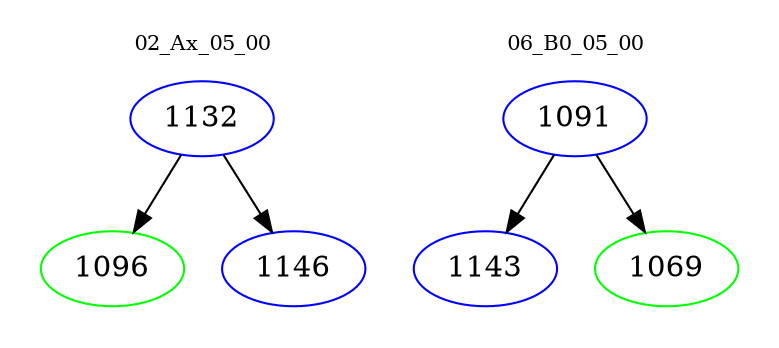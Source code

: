 digraph{
subgraph cluster_0 {
color = white
label = "02_Ax_05_00";
fontsize=10;
T0_1132 [label="1132", color="blue"]
T0_1132 -> T0_1096 [color="black"]
T0_1096 [label="1096", color="green"]
T0_1132 -> T0_1146 [color="black"]
T0_1146 [label="1146", color="blue"]
}
subgraph cluster_1 {
color = white
label = "06_B0_05_00";
fontsize=10;
T1_1091 [label="1091", color="blue"]
T1_1091 -> T1_1143 [color="black"]
T1_1143 [label="1143", color="blue"]
T1_1091 -> T1_1069 [color="black"]
T1_1069 [label="1069", color="green"]
}
}
